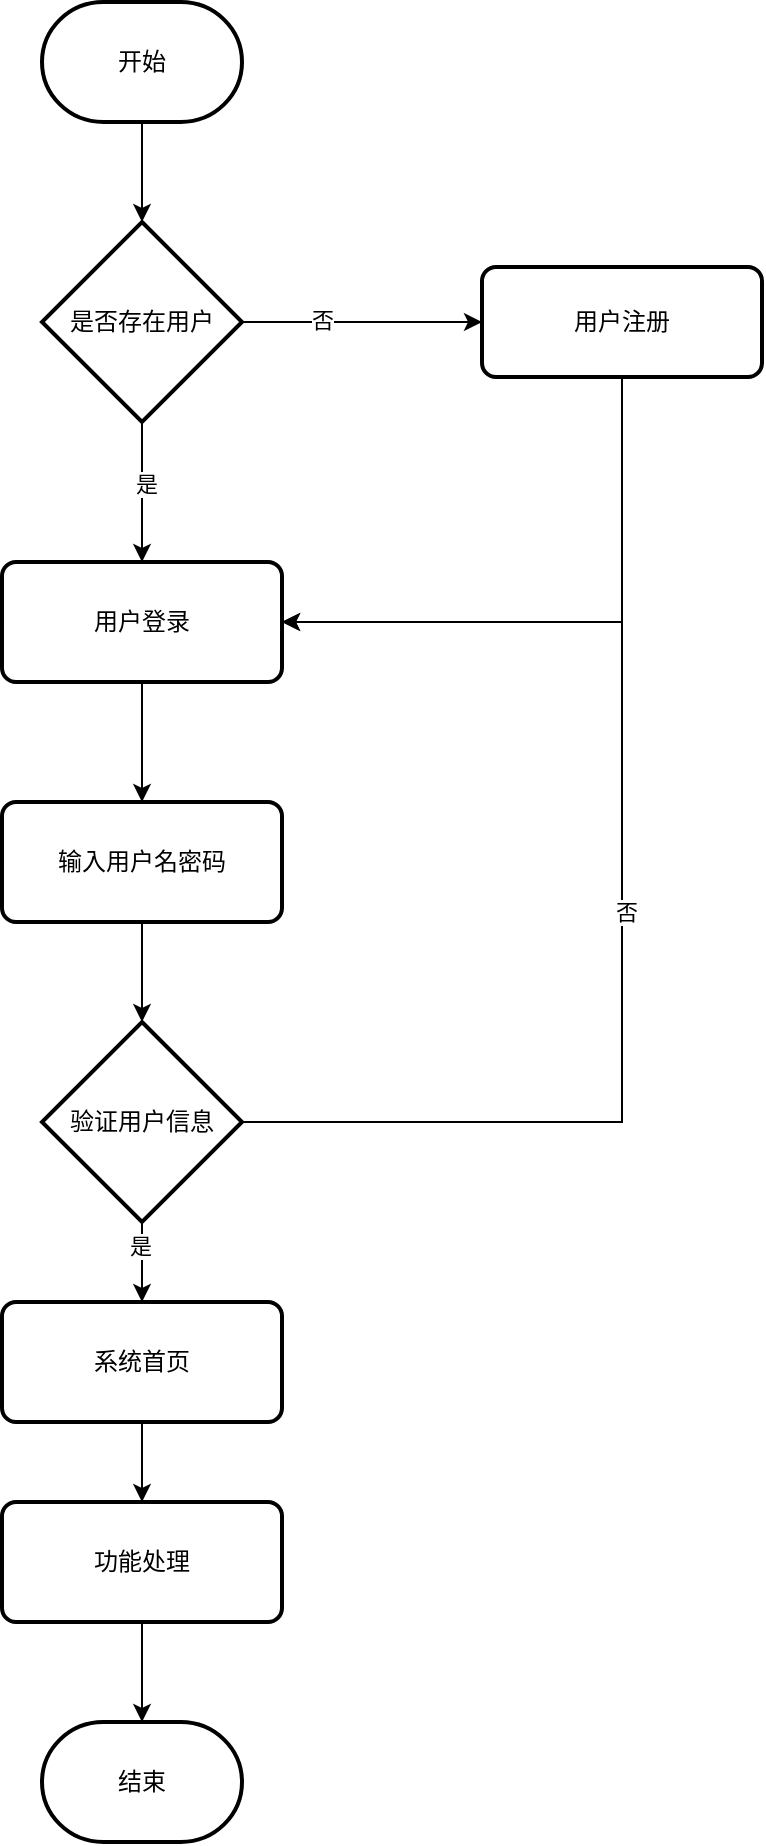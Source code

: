 <mxfile version="26.0.16">
  <diagram name="第 1 页" id="pSFwvPMEafr548DETsWV">
    <mxGraphModel dx="1687" dy="993" grid="1" gridSize="10" guides="1" tooltips="1" connect="1" arrows="1" fold="1" page="1" pageScale="1" pageWidth="827" pageHeight="1169" math="0" shadow="0">
      <root>
        <mxCell id="0" />
        <mxCell id="1" parent="0" />
        <mxCell id="Vb_7l0cPCY90Rmvmay_--4" value="开始" style="strokeWidth=2;html=1;shape=mxgraph.flowchart.terminator;whiteSpace=wrap;" vertex="1" parent="1">
          <mxGeometry x="390" y="190" width="100" height="60" as="geometry" />
        </mxCell>
        <mxCell id="Vb_7l0cPCY90Rmvmay_--5" value="结束" style="strokeWidth=2;html=1;shape=mxgraph.flowchart.terminator;whiteSpace=wrap;" vertex="1" parent="1">
          <mxGeometry x="390" y="1050" width="100" height="60" as="geometry" />
        </mxCell>
        <mxCell id="Vb_7l0cPCY90Rmvmay_--12" style="edgeStyle=orthogonalEdgeStyle;rounded=0;orthogonalLoop=1;jettySize=auto;html=1;entryX=0;entryY=0.5;entryDx=0;entryDy=0;" edge="1" parent="1" source="Vb_7l0cPCY90Rmvmay_--6" target="Vb_7l0cPCY90Rmvmay_--8">
          <mxGeometry relative="1" as="geometry" />
        </mxCell>
        <mxCell id="Vb_7l0cPCY90Rmvmay_--16" value="否" style="edgeLabel;html=1;align=center;verticalAlign=middle;resizable=0;points=[];" vertex="1" connectable="0" parent="Vb_7l0cPCY90Rmvmay_--12">
          <mxGeometry x="-0.333" y="1" relative="1" as="geometry">
            <mxPoint as="offset" />
          </mxGeometry>
        </mxCell>
        <mxCell id="Vb_7l0cPCY90Rmvmay_--13" style="edgeStyle=orthogonalEdgeStyle;rounded=0;orthogonalLoop=1;jettySize=auto;html=1;entryX=0.5;entryY=0;entryDx=0;entryDy=0;" edge="1" parent="1" source="Vb_7l0cPCY90Rmvmay_--6" target="Vb_7l0cPCY90Rmvmay_--7">
          <mxGeometry relative="1" as="geometry" />
        </mxCell>
        <mxCell id="Vb_7l0cPCY90Rmvmay_--15" value="是" style="edgeLabel;html=1;align=center;verticalAlign=middle;resizable=0;points=[];" vertex="1" connectable="0" parent="Vb_7l0cPCY90Rmvmay_--13">
          <mxGeometry x="-0.114" y="2" relative="1" as="geometry">
            <mxPoint as="offset" />
          </mxGeometry>
        </mxCell>
        <mxCell id="Vb_7l0cPCY90Rmvmay_--6" value="是否存在用户" style="strokeWidth=2;html=1;shape=mxgraph.flowchart.decision;whiteSpace=wrap;" vertex="1" parent="1">
          <mxGeometry x="390" y="300" width="100" height="100" as="geometry" />
        </mxCell>
        <mxCell id="Vb_7l0cPCY90Rmvmay_--20" style="edgeStyle=orthogonalEdgeStyle;rounded=0;orthogonalLoop=1;jettySize=auto;html=1;" edge="1" parent="1" source="Vb_7l0cPCY90Rmvmay_--7" target="Vb_7l0cPCY90Rmvmay_--17">
          <mxGeometry relative="1" as="geometry" />
        </mxCell>
        <mxCell id="Vb_7l0cPCY90Rmvmay_--7" value="用户登录" style="rounded=1;whiteSpace=wrap;html=1;absoluteArcSize=1;arcSize=14;strokeWidth=2;" vertex="1" parent="1">
          <mxGeometry x="370" y="470" width="140" height="60" as="geometry" />
        </mxCell>
        <mxCell id="Vb_7l0cPCY90Rmvmay_--14" style="edgeStyle=orthogonalEdgeStyle;rounded=0;orthogonalLoop=1;jettySize=auto;html=1;entryX=1;entryY=0.5;entryDx=0;entryDy=0;" edge="1" parent="1" source="Vb_7l0cPCY90Rmvmay_--8" target="Vb_7l0cPCY90Rmvmay_--7">
          <mxGeometry relative="1" as="geometry">
            <mxPoint x="680" y="510" as="targetPoint" />
            <Array as="points">
              <mxPoint x="680" y="500" />
            </Array>
          </mxGeometry>
        </mxCell>
        <mxCell id="Vb_7l0cPCY90Rmvmay_--8" value="用户注册" style="rounded=1;whiteSpace=wrap;html=1;absoluteArcSize=1;arcSize=14;strokeWidth=2;" vertex="1" parent="1">
          <mxGeometry x="610" y="322.5" width="140" height="55" as="geometry" />
        </mxCell>
        <mxCell id="Vb_7l0cPCY90Rmvmay_--11" style="edgeStyle=orthogonalEdgeStyle;rounded=0;orthogonalLoop=1;jettySize=auto;html=1;entryX=0.5;entryY=0;entryDx=0;entryDy=0;entryPerimeter=0;" edge="1" parent="1" source="Vb_7l0cPCY90Rmvmay_--4" target="Vb_7l0cPCY90Rmvmay_--6">
          <mxGeometry relative="1" as="geometry" />
        </mxCell>
        <mxCell id="Vb_7l0cPCY90Rmvmay_--17" value="输入用户名密码" style="rounded=1;whiteSpace=wrap;html=1;absoluteArcSize=1;arcSize=14;strokeWidth=2;" vertex="1" parent="1">
          <mxGeometry x="370" y="590" width="140" height="60" as="geometry" />
        </mxCell>
        <mxCell id="Vb_7l0cPCY90Rmvmay_--23" style="edgeStyle=orthogonalEdgeStyle;rounded=0;orthogonalLoop=1;jettySize=auto;html=1;" edge="1" parent="1" source="Vb_7l0cPCY90Rmvmay_--18" target="Vb_7l0cPCY90Rmvmay_--22">
          <mxGeometry relative="1" as="geometry" />
        </mxCell>
        <mxCell id="Vb_7l0cPCY90Rmvmay_--18" value="系统首页" style="rounded=1;whiteSpace=wrap;html=1;absoluteArcSize=1;arcSize=14;strokeWidth=2;" vertex="1" parent="1">
          <mxGeometry x="370" y="840" width="140" height="60" as="geometry" />
        </mxCell>
        <mxCell id="Vb_7l0cPCY90Rmvmay_--25" style="edgeStyle=orthogonalEdgeStyle;rounded=0;orthogonalLoop=1;jettySize=auto;html=1;entryX=0.5;entryY=0;entryDx=0;entryDy=0;" edge="1" parent="1" source="Vb_7l0cPCY90Rmvmay_--19" target="Vb_7l0cPCY90Rmvmay_--18">
          <mxGeometry relative="1" as="geometry" />
        </mxCell>
        <mxCell id="Vb_7l0cPCY90Rmvmay_--26" value="是" style="edgeLabel;html=1;align=center;verticalAlign=middle;resizable=0;points=[];" vertex="1" connectable="0" parent="Vb_7l0cPCY90Rmvmay_--25">
          <mxGeometry x="-0.4" y="-1" relative="1" as="geometry">
            <mxPoint as="offset" />
          </mxGeometry>
        </mxCell>
        <mxCell id="Vb_7l0cPCY90Rmvmay_--27" style="edgeStyle=orthogonalEdgeStyle;rounded=0;orthogonalLoop=1;jettySize=auto;html=1;entryX=1;entryY=0.5;entryDx=0;entryDy=0;" edge="1" parent="1" source="Vb_7l0cPCY90Rmvmay_--19" target="Vb_7l0cPCY90Rmvmay_--7">
          <mxGeometry relative="1" as="geometry">
            <Array as="points">
              <mxPoint x="680" y="750" />
              <mxPoint x="680" y="500" />
            </Array>
          </mxGeometry>
        </mxCell>
        <mxCell id="Vb_7l0cPCY90Rmvmay_--28" value="否" style="edgeLabel;html=1;align=center;verticalAlign=middle;resizable=0;points=[];" vertex="1" connectable="0" parent="Vb_7l0cPCY90Rmvmay_--27">
          <mxGeometry x="-0.031" y="-2" relative="1" as="geometry">
            <mxPoint as="offset" />
          </mxGeometry>
        </mxCell>
        <mxCell id="Vb_7l0cPCY90Rmvmay_--19" value="验证用户信息" style="strokeWidth=2;html=1;shape=mxgraph.flowchart.decision;whiteSpace=wrap;" vertex="1" parent="1">
          <mxGeometry x="390" y="700" width="100" height="100" as="geometry" />
        </mxCell>
        <mxCell id="Vb_7l0cPCY90Rmvmay_--21" style="edgeStyle=orthogonalEdgeStyle;rounded=0;orthogonalLoop=1;jettySize=auto;html=1;entryX=0.5;entryY=0;entryDx=0;entryDy=0;entryPerimeter=0;" edge="1" parent="1" source="Vb_7l0cPCY90Rmvmay_--17" target="Vb_7l0cPCY90Rmvmay_--19">
          <mxGeometry relative="1" as="geometry" />
        </mxCell>
        <mxCell id="Vb_7l0cPCY90Rmvmay_--24" style="edgeStyle=orthogonalEdgeStyle;rounded=0;orthogonalLoop=1;jettySize=auto;html=1;" edge="1" parent="1" source="Vb_7l0cPCY90Rmvmay_--22" target="Vb_7l0cPCY90Rmvmay_--5">
          <mxGeometry relative="1" as="geometry" />
        </mxCell>
        <mxCell id="Vb_7l0cPCY90Rmvmay_--22" value="功能处理" style="rounded=1;whiteSpace=wrap;html=1;absoluteArcSize=1;arcSize=14;strokeWidth=2;" vertex="1" parent="1">
          <mxGeometry x="370" y="940" width="140" height="60" as="geometry" />
        </mxCell>
      </root>
    </mxGraphModel>
  </diagram>
</mxfile>
